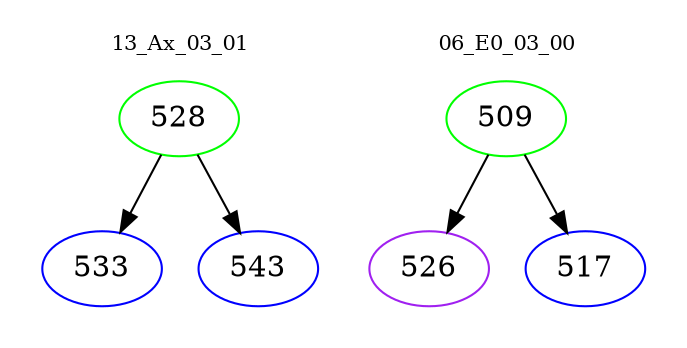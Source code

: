 digraph{
subgraph cluster_0 {
color = white
label = "13_Ax_03_01";
fontsize=10;
T0_528 [label="528", color="green"]
T0_528 -> T0_533 [color="black"]
T0_533 [label="533", color="blue"]
T0_528 -> T0_543 [color="black"]
T0_543 [label="543", color="blue"]
}
subgraph cluster_1 {
color = white
label = "06_E0_03_00";
fontsize=10;
T1_509 [label="509", color="green"]
T1_509 -> T1_526 [color="black"]
T1_526 [label="526", color="purple"]
T1_509 -> T1_517 [color="black"]
T1_517 [label="517", color="blue"]
}
}
